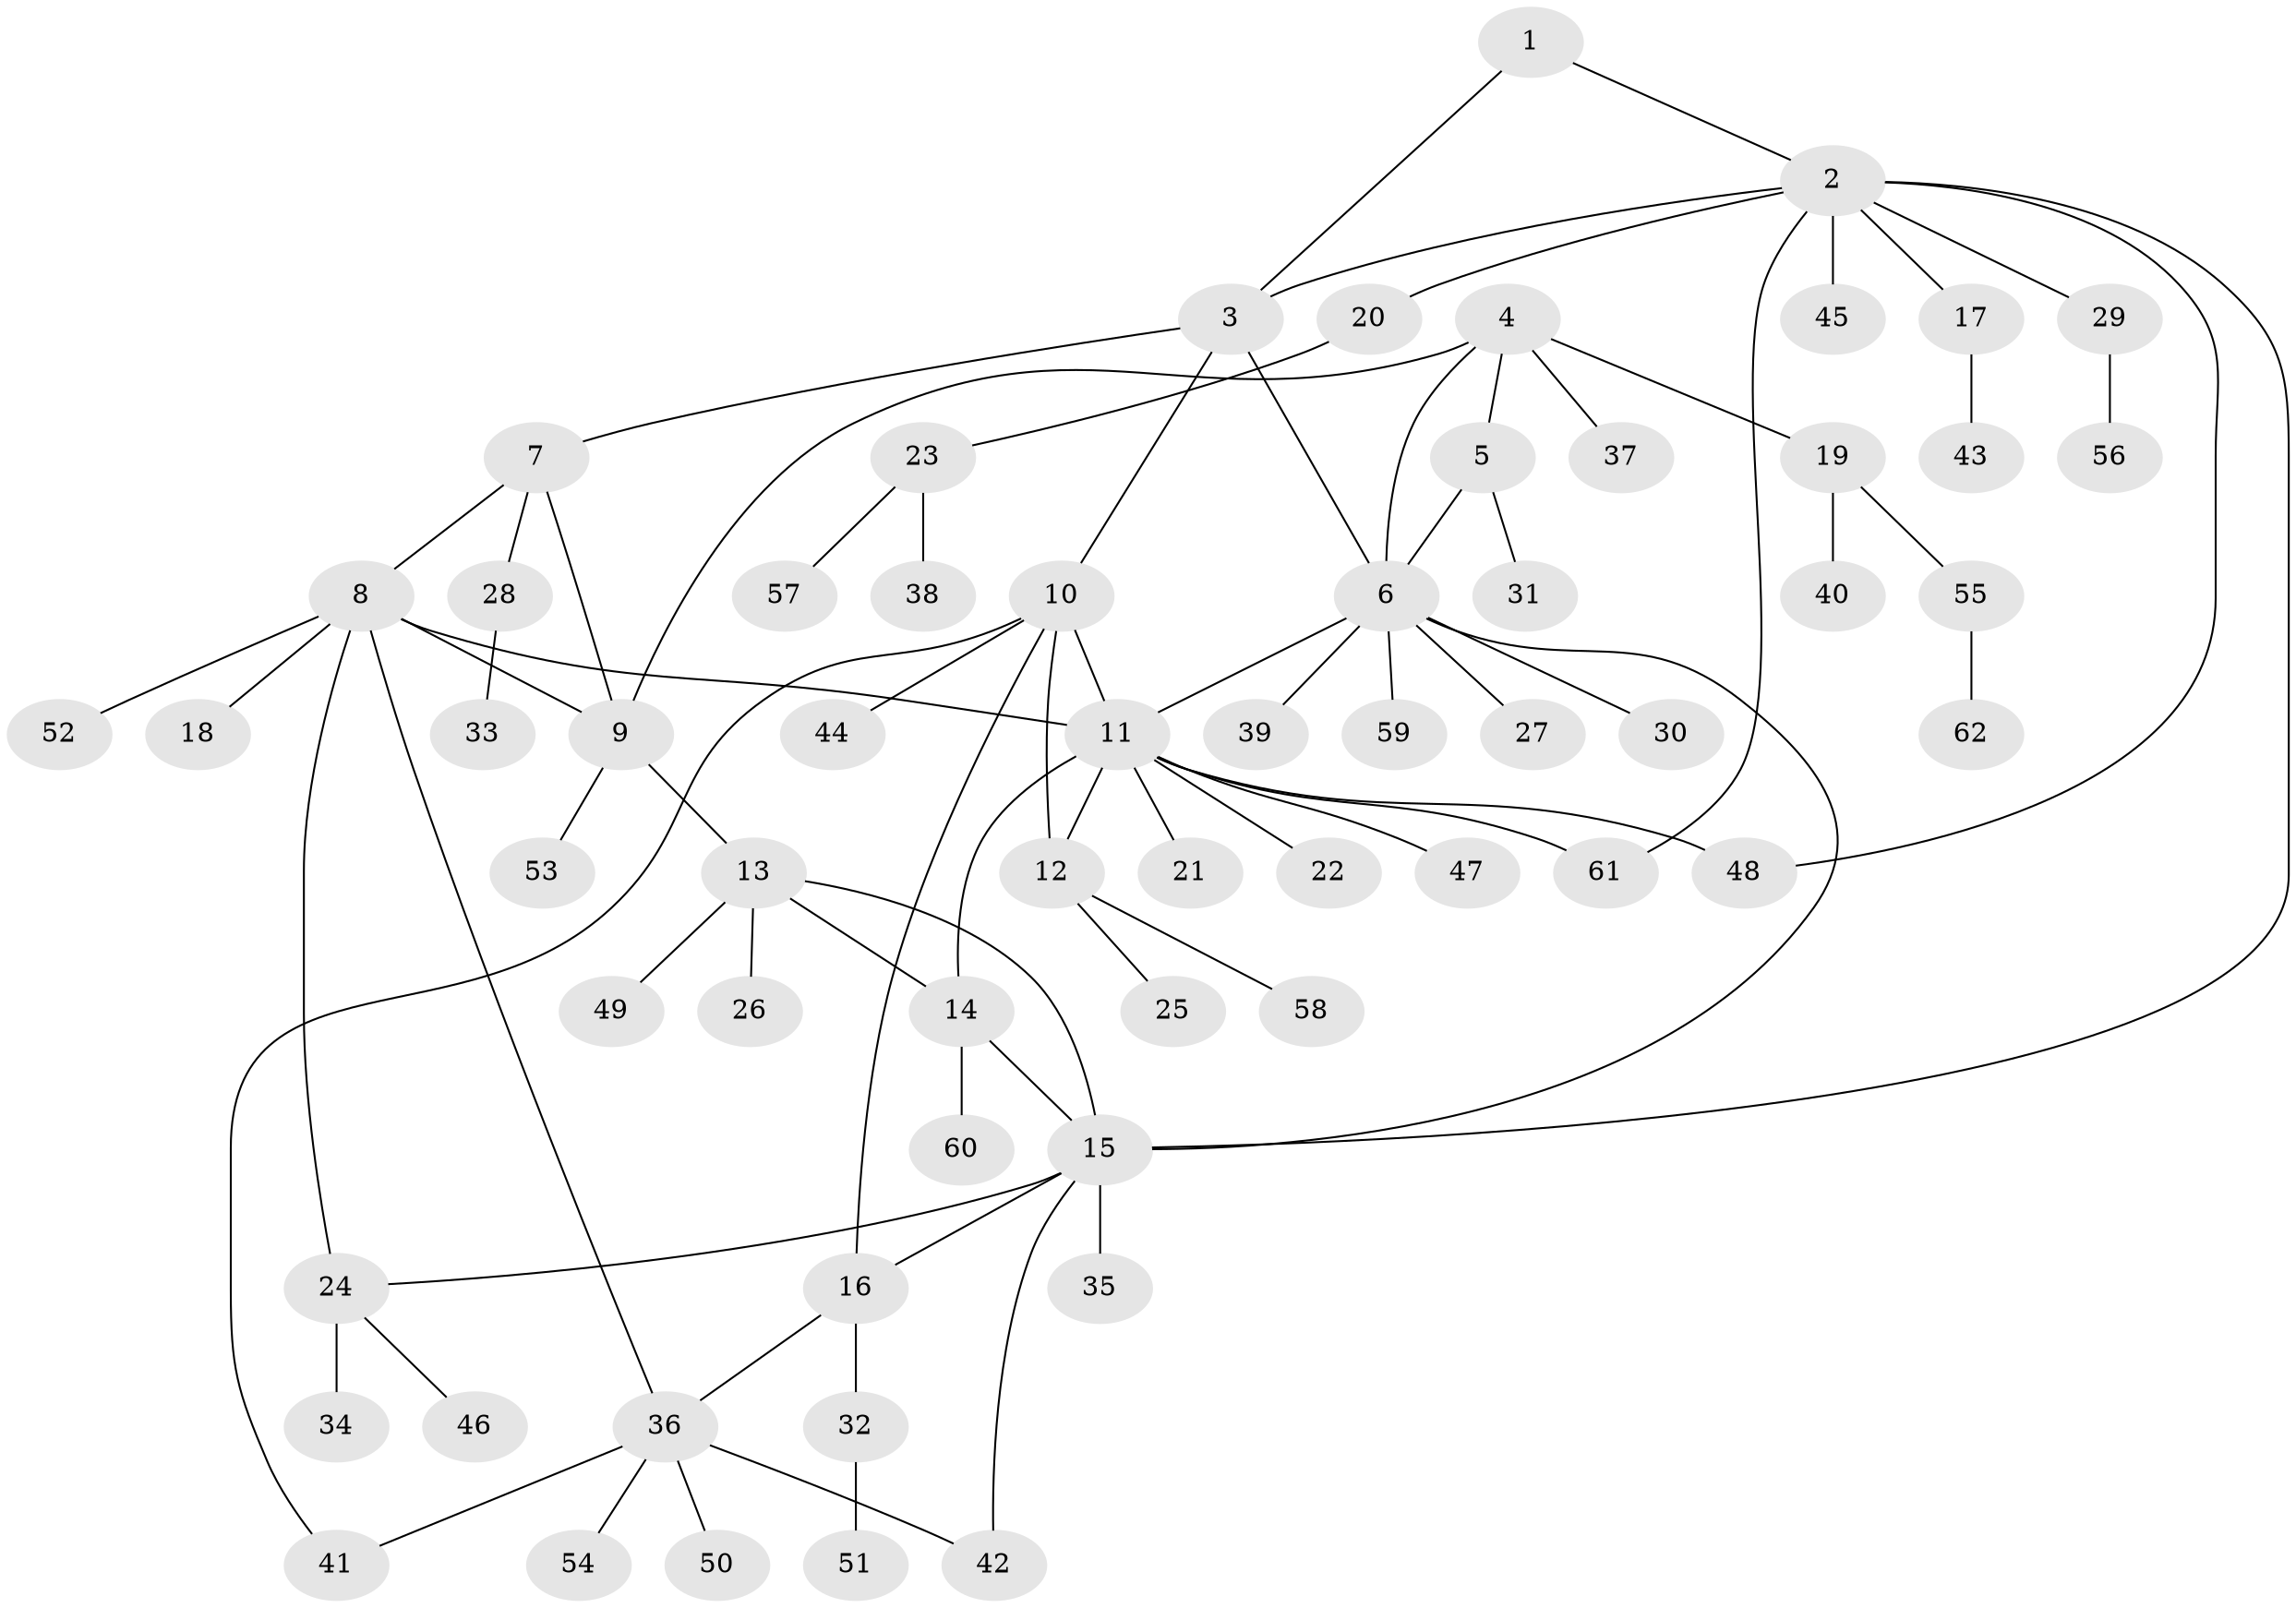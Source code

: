// Generated by graph-tools (version 1.1) at 2025/37/03/09/25 02:37:22]
// undirected, 62 vertices, 79 edges
graph export_dot {
graph [start="1"]
  node [color=gray90,style=filled];
  1;
  2;
  3;
  4;
  5;
  6;
  7;
  8;
  9;
  10;
  11;
  12;
  13;
  14;
  15;
  16;
  17;
  18;
  19;
  20;
  21;
  22;
  23;
  24;
  25;
  26;
  27;
  28;
  29;
  30;
  31;
  32;
  33;
  34;
  35;
  36;
  37;
  38;
  39;
  40;
  41;
  42;
  43;
  44;
  45;
  46;
  47;
  48;
  49;
  50;
  51;
  52;
  53;
  54;
  55;
  56;
  57;
  58;
  59;
  60;
  61;
  62;
  1 -- 2;
  1 -- 3;
  2 -- 3;
  2 -- 15;
  2 -- 17;
  2 -- 20;
  2 -- 29;
  2 -- 45;
  2 -- 48;
  2 -- 61;
  3 -- 6;
  3 -- 7;
  3 -- 10;
  4 -- 5;
  4 -- 6;
  4 -- 9;
  4 -- 19;
  4 -- 37;
  5 -- 6;
  5 -- 31;
  6 -- 11;
  6 -- 15;
  6 -- 27;
  6 -- 30;
  6 -- 39;
  6 -- 59;
  7 -- 8;
  7 -- 9;
  7 -- 28;
  8 -- 9;
  8 -- 11;
  8 -- 18;
  8 -- 24;
  8 -- 36;
  8 -- 52;
  9 -- 13;
  9 -- 53;
  10 -- 11;
  10 -- 12;
  10 -- 16;
  10 -- 41;
  10 -- 44;
  11 -- 12;
  11 -- 14;
  11 -- 21;
  11 -- 22;
  11 -- 47;
  11 -- 48;
  11 -- 61;
  12 -- 25;
  12 -- 58;
  13 -- 14;
  13 -- 15;
  13 -- 26;
  13 -- 49;
  14 -- 15;
  14 -- 60;
  15 -- 16;
  15 -- 24;
  15 -- 35;
  15 -- 42;
  16 -- 32;
  16 -- 36;
  17 -- 43;
  19 -- 40;
  19 -- 55;
  20 -- 23;
  23 -- 38;
  23 -- 57;
  24 -- 34;
  24 -- 46;
  28 -- 33;
  29 -- 56;
  32 -- 51;
  36 -- 41;
  36 -- 42;
  36 -- 50;
  36 -- 54;
  55 -- 62;
}
